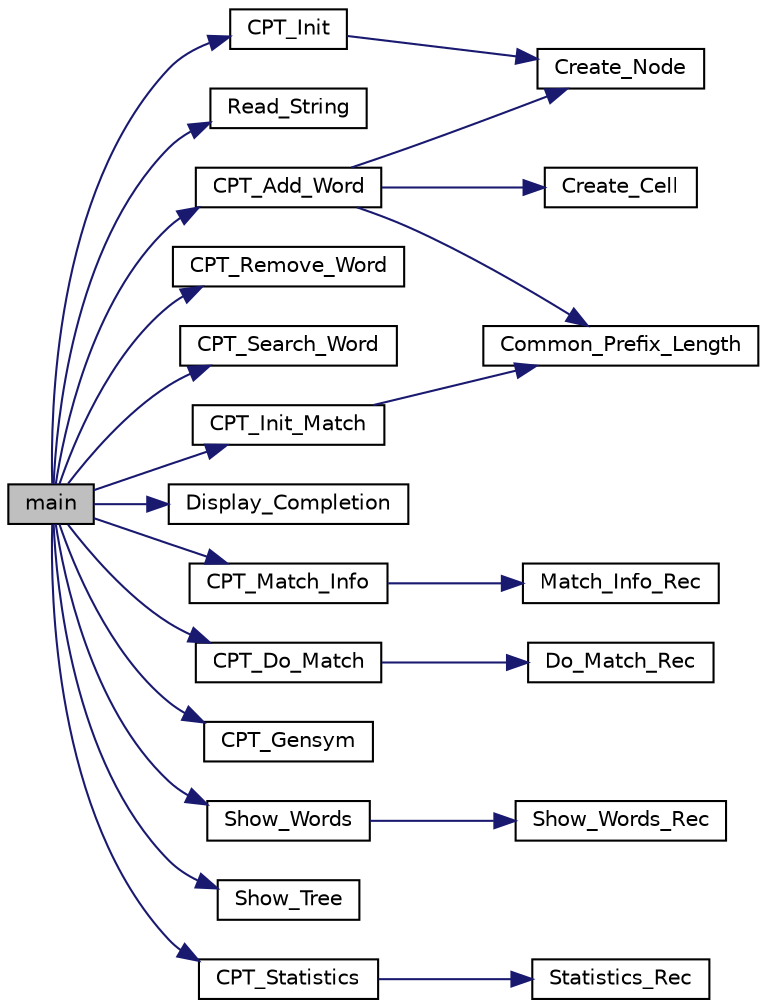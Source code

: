 digraph "main"
{
  edge [fontname="Helvetica",fontsize="10",labelfontname="Helvetica",labelfontsize="10"];
  node [fontname="Helvetica",fontsize="10",shape=record];
  rankdir="LR";
  Node1 [label="main",height=0.2,width=0.4,color="black", fillcolor="grey75", style="filled", fontcolor="black"];
  Node1 -> Node2 [color="midnightblue",fontsize="10",style="solid",fontname="Helvetica"];
  Node2 [label="CPT_Init",height=0.2,width=0.4,color="black", fillcolor="white", style="filled",URL="$cpt__string_8c.html#a575b296780005be9b354feeefb0e980b"];
  Node2 -> Node3 [color="midnightblue",fontsize="10",style="solid",fontname="Helvetica"];
  Node3 [label="Create_Node",height=0.2,width=0.4,color="black", fillcolor="white", style="filled",URL="$cpt__string_8c.html#abbb18633c28ed8708432ff78583e5a78"];
  Node1 -> Node4 [color="midnightblue",fontsize="10",style="solid",fontname="Helvetica"];
  Node4 [label="Read_String",height=0.2,width=0.4,color="black", fillcolor="white", style="filled",URL="$cpt__string_8c.html#a83d890fc7de55e95658177459dc56ae8"];
  Node1 -> Node5 [color="midnightblue",fontsize="10",style="solid",fontname="Helvetica"];
  Node5 [label="CPT_Add_Word",height=0.2,width=0.4,color="black", fillcolor="white", style="filled",URL="$cpt__string_8c.html#a3f2267c147175838ed32cfd33de04695"];
  Node5 -> Node6 [color="midnightblue",fontsize="10",style="solid",fontname="Helvetica"];
  Node6 [label="Common_Prefix_Length",height=0.2,width=0.4,color="black", fillcolor="white", style="filled",URL="$cpt__string_8c.html#a5c99bc06a40e98079a47af63305cac3f"];
  Node5 -> Node3 [color="midnightblue",fontsize="10",style="solid",fontname="Helvetica"];
  Node5 -> Node7 [color="midnightblue",fontsize="10",style="solid",fontname="Helvetica"];
  Node7 [label="Create_Cell",height=0.2,width=0.4,color="black", fillcolor="white", style="filled",URL="$cpt__string_8c.html#a4d6390848610b17157b5a80b252b915f"];
  Node1 -> Node8 [color="midnightblue",fontsize="10",style="solid",fontname="Helvetica"];
  Node8 [label="CPT_Remove_Word",height=0.2,width=0.4,color="black", fillcolor="white", style="filled",URL="$cpt__string_8c.html#a64ad1e9be1c63c401f74f82c5baa72d8"];
  Node1 -> Node9 [color="midnightblue",fontsize="10",style="solid",fontname="Helvetica"];
  Node9 [label="CPT_Search_Word",height=0.2,width=0.4,color="black", fillcolor="white", style="filled",URL="$cpt__string_8c.html#a6fff2e79f96ba3c92e8c01bf8b18baaf"];
  Node1 -> Node10 [color="midnightblue",fontsize="10",style="solid",fontname="Helvetica"];
  Node10 [label="CPT_Init_Match",height=0.2,width=0.4,color="black", fillcolor="white", style="filled",URL="$cpt__string_8c.html#a405cb23bcaa5e69e50735f0b0f6756ba"];
  Node10 -> Node6 [color="midnightblue",fontsize="10",style="solid",fontname="Helvetica"];
  Node1 -> Node11 [color="midnightblue",fontsize="10",style="solid",fontname="Helvetica"];
  Node11 [label="Display_Completion",height=0.2,width=0.4,color="black", fillcolor="white", style="filled",URL="$cpt__string_8c.html#ad28d2bbb21111e2c4bf052aff100a49b"];
  Node1 -> Node12 [color="midnightblue",fontsize="10",style="solid",fontname="Helvetica"];
  Node12 [label="CPT_Match_Info",height=0.2,width=0.4,color="black", fillcolor="white", style="filled",URL="$cpt__string_8c.html#a363bd1a1b159adc5e2957ab975974368"];
  Node12 -> Node13 [color="midnightblue",fontsize="10",style="solid",fontname="Helvetica"];
  Node13 [label="Match_Info_Rec",height=0.2,width=0.4,color="black", fillcolor="white", style="filled",URL="$cpt__string_8c.html#ad1c4fbc7eb736e42636dc879026fa132"];
  Node1 -> Node14 [color="midnightblue",fontsize="10",style="solid",fontname="Helvetica"];
  Node14 [label="CPT_Do_Match",height=0.2,width=0.4,color="black", fillcolor="white", style="filled",URL="$cpt__string_8c.html#a8c346afe243ddb8e2666a380e981b43f"];
  Node14 -> Node15 [color="midnightblue",fontsize="10",style="solid",fontname="Helvetica"];
  Node15 [label="Do_Match_Rec",height=0.2,width=0.4,color="black", fillcolor="white", style="filled",URL="$cpt__string_8c.html#a6a3d5aaa46a96923315a716c7a3c290e"];
  Node1 -> Node16 [color="midnightblue",fontsize="10",style="solid",fontname="Helvetica"];
  Node16 [label="CPT_Gensym",height=0.2,width=0.4,color="black", fillcolor="white", style="filled",URL="$cpt__string_8c.html#aca0cf1c2329abbf98204b91fa00611d2"];
  Node1 -> Node17 [color="midnightblue",fontsize="10",style="solid",fontname="Helvetica"];
  Node17 [label="Show_Words",height=0.2,width=0.4,color="black", fillcolor="white", style="filled",URL="$cpt__string_8c.html#a522b262eb10929264ae8784ef1dab168"];
  Node17 -> Node18 [color="midnightblue",fontsize="10",style="solid",fontname="Helvetica"];
  Node18 [label="Show_Words_Rec",height=0.2,width=0.4,color="black", fillcolor="white", style="filled",URL="$cpt__string_8c.html#a355ad7c99916de4dee30f6ec7b7ce3b2"];
  Node1 -> Node19 [color="midnightblue",fontsize="10",style="solid",fontname="Helvetica"];
  Node19 [label="Show_Tree",height=0.2,width=0.4,color="black", fillcolor="white", style="filled",URL="$cpt__string_8c.html#ac8ef9a332a153ee858201c4655ffdc84"];
  Node1 -> Node20 [color="midnightblue",fontsize="10",style="solid",fontname="Helvetica"];
  Node20 [label="CPT_Statistics",height=0.2,width=0.4,color="black", fillcolor="white", style="filled",URL="$cpt__string_8c.html#ab77720581c797309ea3f537835483838"];
  Node20 -> Node21 [color="midnightblue",fontsize="10",style="solid",fontname="Helvetica"];
  Node21 [label="Statistics_Rec",height=0.2,width=0.4,color="black", fillcolor="white", style="filled",URL="$cpt__string_8c.html#a15c935fe1d7b53c3bf6f8d5fcbe1920c"];
}
